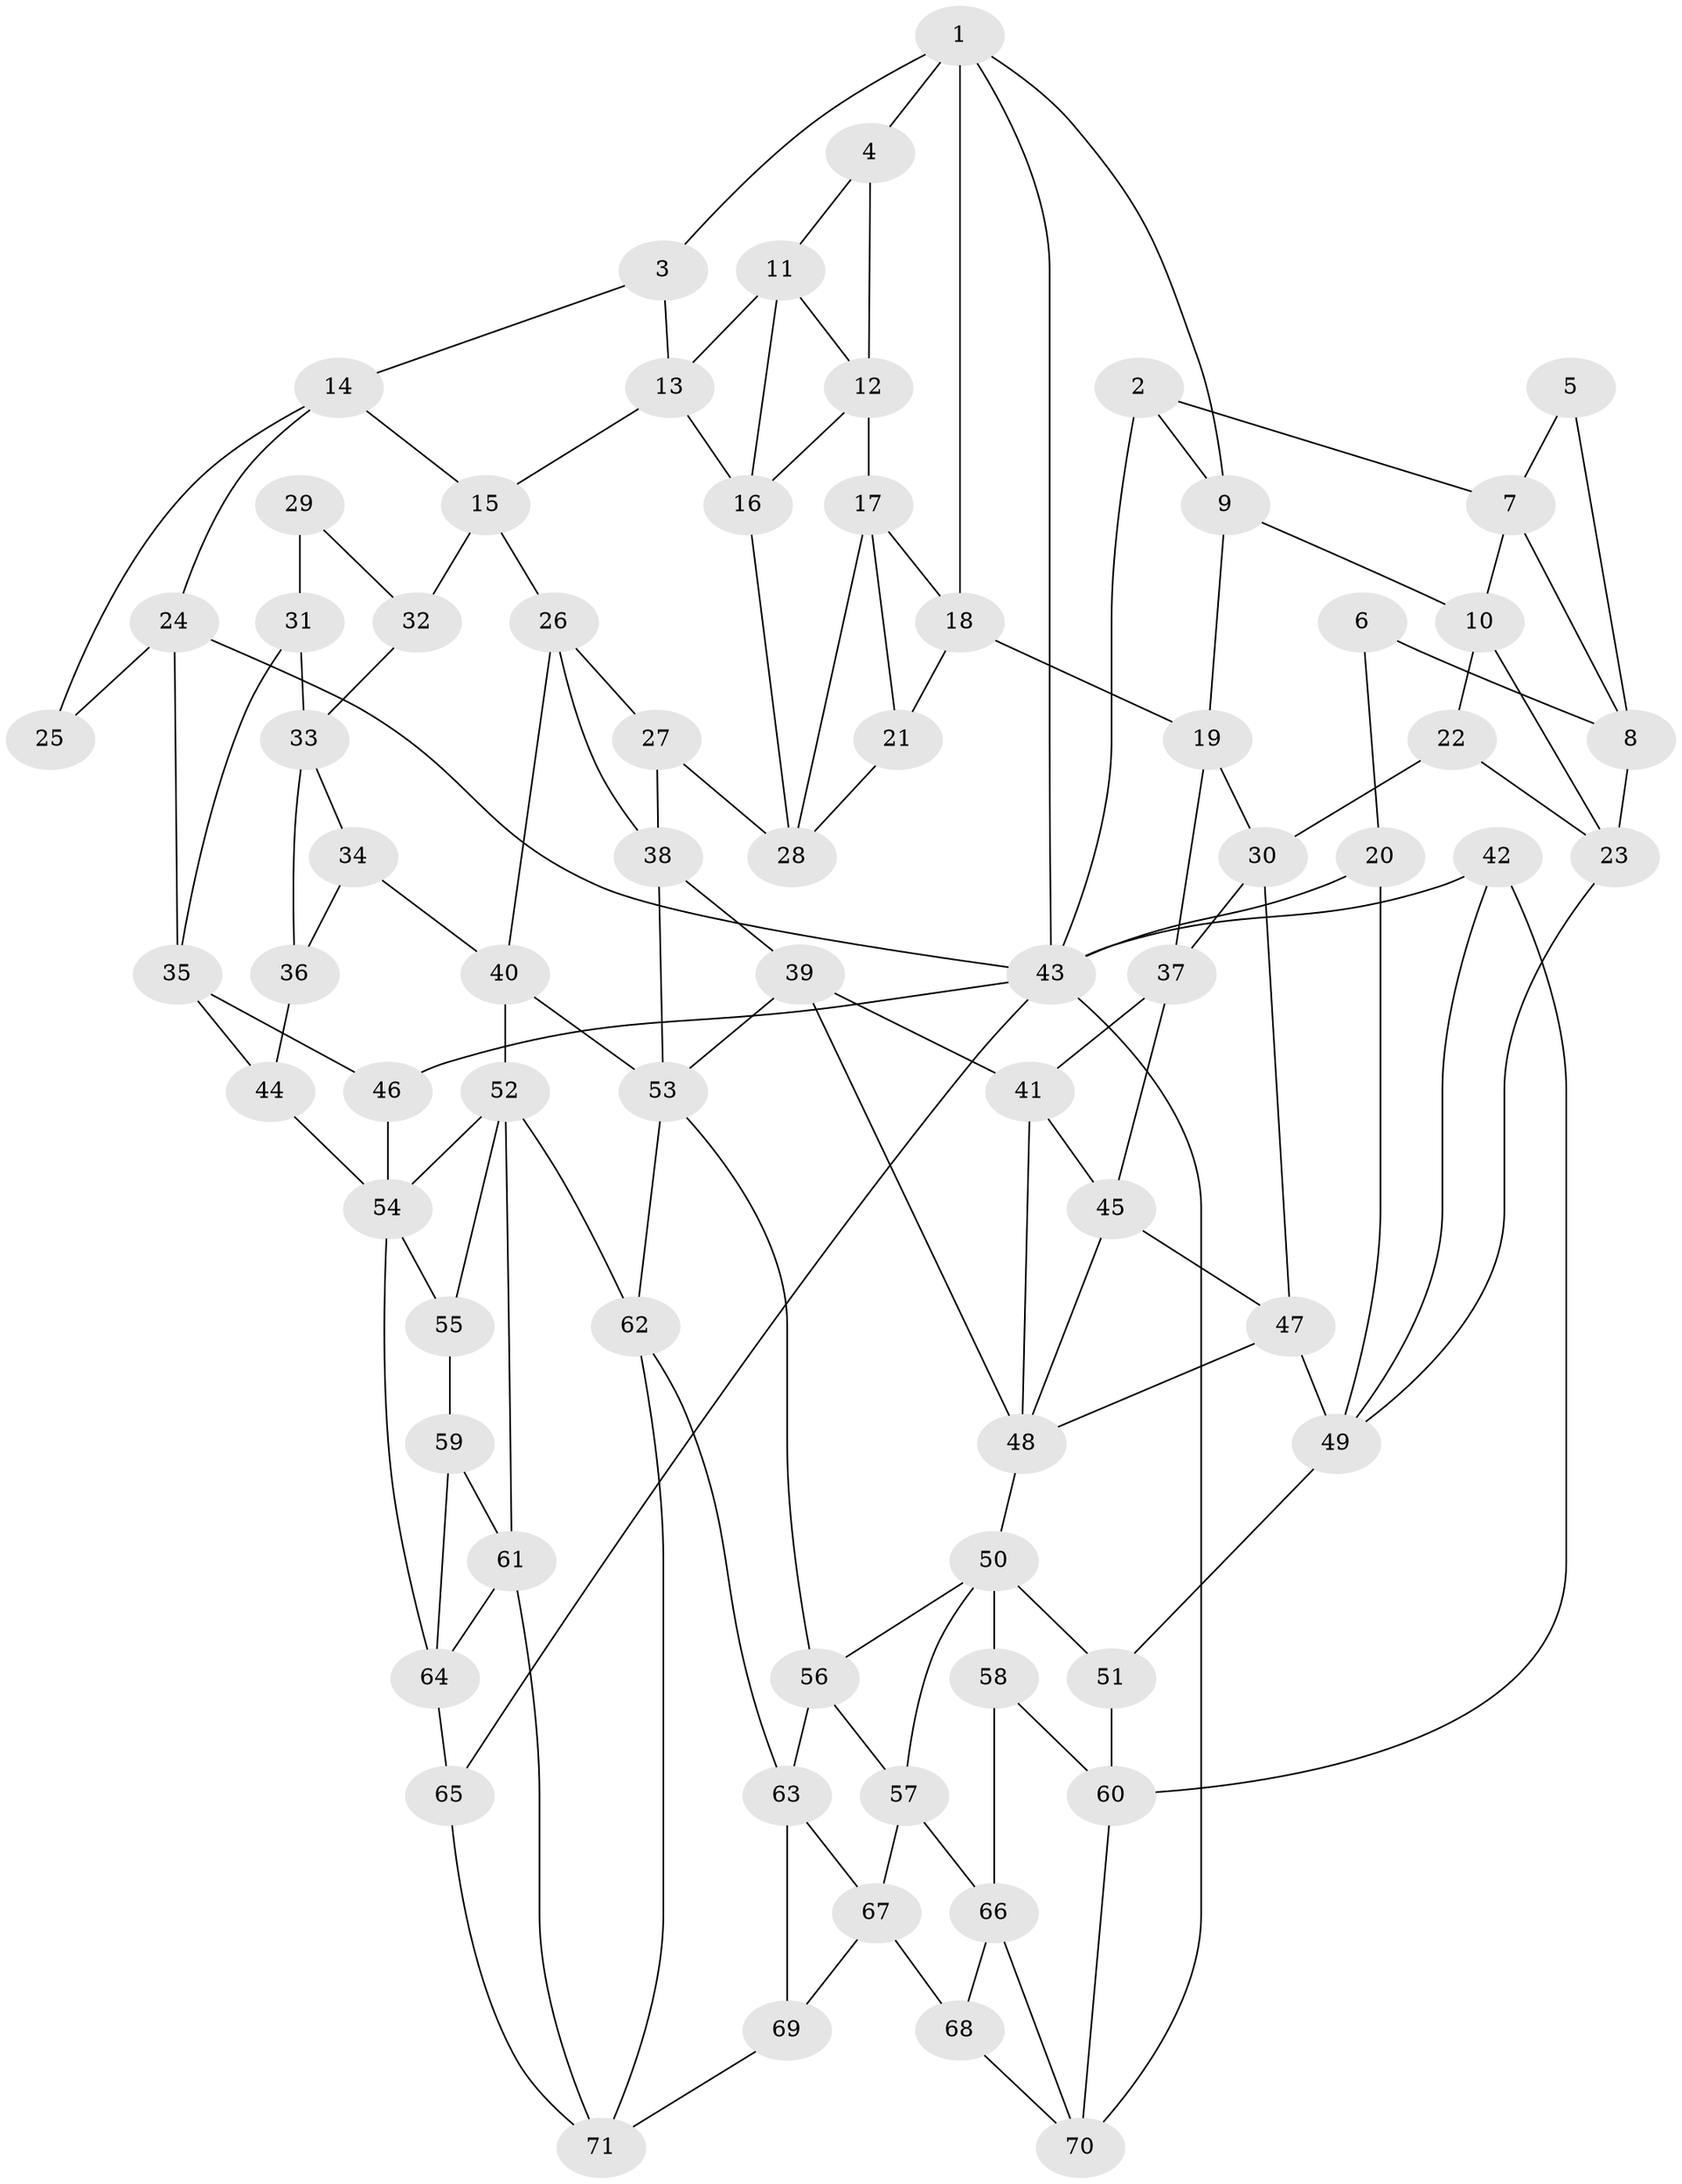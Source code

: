 // original degree distribution, {3: 0.035211267605633804, 4: 0.22535211267605634, 6: 0.2535211267605634, 5: 0.4859154929577465}
// Generated by graph-tools (version 1.1) at 2025/27/03/09/25 03:27:14]
// undirected, 71 vertices, 133 edges
graph export_dot {
graph [start="1"]
  node [color=gray90,style=filled];
  1;
  2;
  3;
  4;
  5;
  6;
  7;
  8;
  9;
  10;
  11;
  12;
  13;
  14;
  15;
  16;
  17;
  18;
  19;
  20;
  21;
  22;
  23;
  24;
  25;
  26;
  27;
  28;
  29;
  30;
  31;
  32;
  33;
  34;
  35;
  36;
  37;
  38;
  39;
  40;
  41;
  42;
  43;
  44;
  45;
  46;
  47;
  48;
  49;
  50;
  51;
  52;
  53;
  54;
  55;
  56;
  57;
  58;
  59;
  60;
  61;
  62;
  63;
  64;
  65;
  66;
  67;
  68;
  69;
  70;
  71;
  1 -- 3 [weight=1.0];
  1 -- 4 [weight=1.0];
  1 -- 9 [weight=1.0];
  1 -- 18 [weight=1.0];
  1 -- 43 [weight=1.0];
  2 -- 7 [weight=1.0];
  2 -- 9 [weight=1.0];
  2 -- 43 [weight=1.0];
  3 -- 13 [weight=1.0];
  3 -- 14 [weight=1.0];
  4 -- 11 [weight=1.0];
  4 -- 12 [weight=1.0];
  5 -- 7 [weight=1.0];
  5 -- 8 [weight=1.0];
  6 -- 8 [weight=1.0];
  6 -- 20 [weight=2.0];
  7 -- 8 [weight=1.0];
  7 -- 10 [weight=1.0];
  8 -- 23 [weight=1.0];
  9 -- 10 [weight=1.0];
  9 -- 19 [weight=1.0];
  10 -- 22 [weight=1.0];
  10 -- 23 [weight=1.0];
  11 -- 12 [weight=1.0];
  11 -- 13 [weight=1.0];
  11 -- 16 [weight=1.0];
  12 -- 16 [weight=1.0];
  12 -- 17 [weight=1.0];
  13 -- 15 [weight=1.0];
  13 -- 16 [weight=1.0];
  14 -- 15 [weight=1.0];
  14 -- 24 [weight=1.0];
  14 -- 25 [weight=1.0];
  15 -- 26 [weight=1.0];
  15 -- 32 [weight=1.0];
  16 -- 28 [weight=1.0];
  17 -- 18 [weight=1.0];
  17 -- 21 [weight=1.0];
  17 -- 28 [weight=1.0];
  18 -- 19 [weight=1.0];
  18 -- 21 [weight=1.0];
  19 -- 30 [weight=1.0];
  19 -- 37 [weight=1.0];
  20 -- 43 [weight=1.0];
  20 -- 49 [weight=1.0];
  21 -- 28 [weight=1.0];
  22 -- 23 [weight=1.0];
  22 -- 30 [weight=1.0];
  23 -- 49 [weight=1.0];
  24 -- 25 [weight=1.0];
  24 -- 35 [weight=1.0];
  24 -- 43 [weight=1.0];
  26 -- 27 [weight=1.0];
  26 -- 38 [weight=1.0];
  26 -- 40 [weight=1.0];
  27 -- 28 [weight=1.0];
  27 -- 38 [weight=1.0];
  29 -- 31 [weight=1.0];
  29 -- 32 [weight=1.0];
  30 -- 37 [weight=1.0];
  30 -- 47 [weight=1.0];
  31 -- 33 [weight=1.0];
  31 -- 35 [weight=1.0];
  32 -- 33 [weight=1.0];
  33 -- 34 [weight=1.0];
  33 -- 36 [weight=1.0];
  34 -- 36 [weight=1.0];
  34 -- 40 [weight=1.0];
  35 -- 44 [weight=1.0];
  35 -- 46 [weight=1.0];
  36 -- 44 [weight=2.0];
  37 -- 41 [weight=1.0];
  37 -- 45 [weight=1.0];
  38 -- 39 [weight=1.0];
  38 -- 53 [weight=1.0];
  39 -- 41 [weight=1.0];
  39 -- 48 [weight=1.0];
  39 -- 53 [weight=1.0];
  40 -- 52 [weight=1.0];
  40 -- 53 [weight=1.0];
  41 -- 45 [weight=1.0];
  41 -- 48 [weight=1.0];
  42 -- 43 [weight=1.0];
  42 -- 49 [weight=1.0];
  42 -- 60 [weight=1.0];
  43 -- 46 [weight=1.0];
  43 -- 65 [weight=1.0];
  43 -- 70 [weight=1.0];
  44 -- 54 [weight=1.0];
  45 -- 47 [weight=1.0];
  45 -- 48 [weight=1.0];
  46 -- 54 [weight=2.0];
  47 -- 48 [weight=1.0];
  47 -- 49 [weight=2.0];
  48 -- 50 [weight=1.0];
  49 -- 51 [weight=1.0];
  50 -- 51 [weight=1.0];
  50 -- 56 [weight=1.0];
  50 -- 57 [weight=1.0];
  50 -- 58 [weight=2.0];
  51 -- 60 [weight=1.0];
  52 -- 54 [weight=1.0];
  52 -- 55 [weight=2.0];
  52 -- 61 [weight=1.0];
  52 -- 62 [weight=1.0];
  53 -- 56 [weight=1.0];
  53 -- 62 [weight=1.0];
  54 -- 55 [weight=1.0];
  54 -- 64 [weight=1.0];
  55 -- 59 [weight=1.0];
  56 -- 57 [weight=1.0];
  56 -- 63 [weight=1.0];
  57 -- 66 [weight=1.0];
  57 -- 67 [weight=1.0];
  58 -- 60 [weight=1.0];
  58 -- 66 [weight=1.0];
  59 -- 61 [weight=1.0];
  59 -- 64 [weight=1.0];
  60 -- 70 [weight=1.0];
  61 -- 64 [weight=1.0];
  61 -- 71 [weight=1.0];
  62 -- 63 [weight=1.0];
  62 -- 71 [weight=1.0];
  63 -- 67 [weight=1.0];
  63 -- 69 [weight=1.0];
  64 -- 65 [weight=1.0];
  65 -- 71 [weight=1.0];
  66 -- 68 [weight=1.0];
  66 -- 70 [weight=1.0];
  67 -- 68 [weight=1.0];
  67 -- 69 [weight=1.0];
  68 -- 70 [weight=1.0];
  69 -- 71 [weight=1.0];
}
